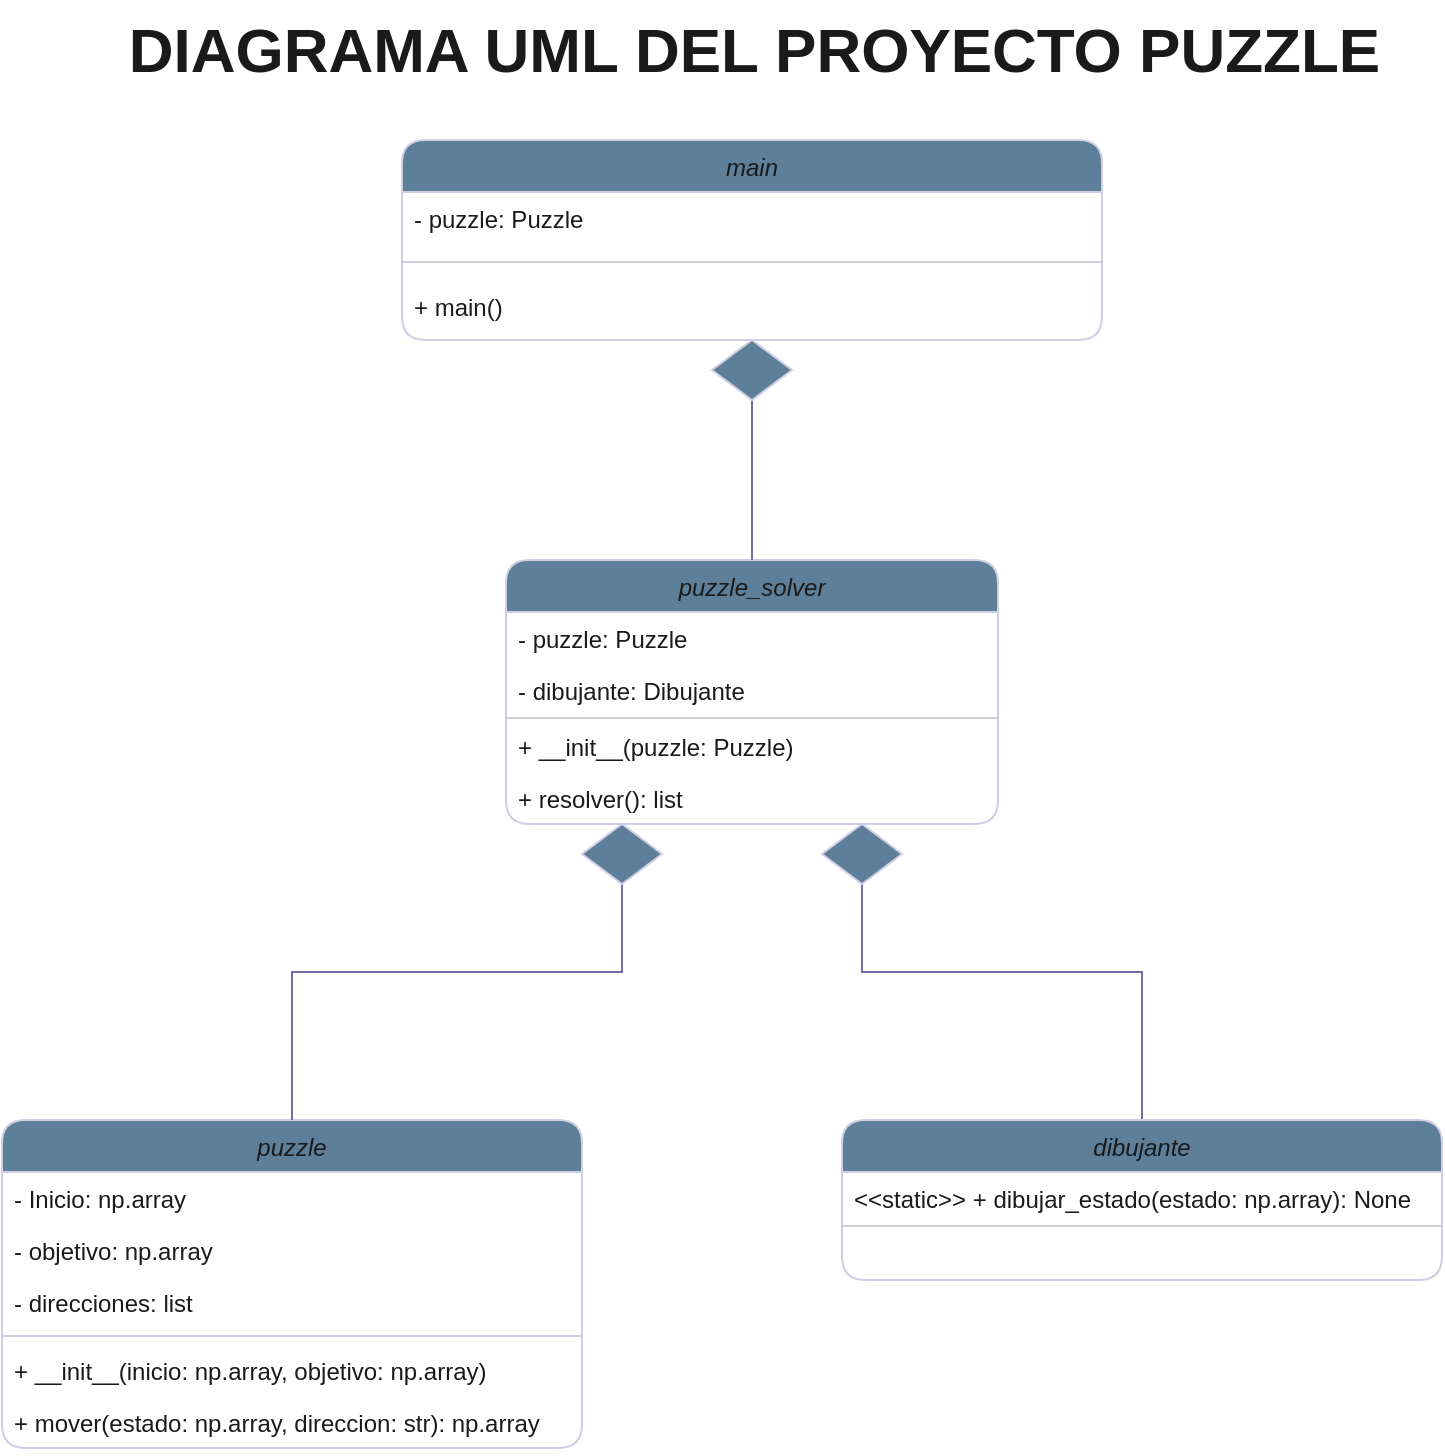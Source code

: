 <mxfile version="22.1.15" type="device">
  <diagram id="C5RBs43oDa-KdzZeNtuy" name="Page-1">
    <mxGraphModel dx="1434" dy="746" grid="1" gridSize="10" guides="1" tooltips="1" connect="1" arrows="1" fold="1" page="1" pageScale="1" pageWidth="827" pageHeight="1169" math="0" shadow="0">
      <root>
        <mxCell id="WIyWlLk6GJQsqaUBKTNV-0" />
        <mxCell id="WIyWlLk6GJQsqaUBKTNV-1" parent="WIyWlLk6GJQsqaUBKTNV-0" />
        <mxCell id="zkfFHV4jXpPFQw0GAbJ--0" value="puzzle" style="swimlane;fontStyle=2;align=center;verticalAlign=top;childLayout=stackLayout;horizontal=1;startSize=26;horizontalStack=0;resizeParent=1;resizeLast=0;collapsible=1;marginBottom=0;rounded=1;shadow=0;strokeWidth=1;labelBackgroundColor=none;fillColor=#5D7F99;strokeColor=#D0CEE2;fontColor=#1A1A1A;" parent="WIyWlLk6GJQsqaUBKTNV-1" vertex="1">
          <mxGeometry x="50" y="690" width="290" height="164" as="geometry">
            <mxRectangle x="220" y="120" width="160" height="26" as="alternateBounds" />
          </mxGeometry>
        </mxCell>
        <mxCell id="zkfFHV4jXpPFQw0GAbJ--1" value="- Inicio: np.array" style="text;align=left;verticalAlign=top;spacingLeft=4;spacingRight=4;overflow=hidden;rotatable=0;points=[[0,0.5],[1,0.5]];portConstraint=eastwest;labelBackgroundColor=none;rounded=1;fontColor=#1A1A1A;" parent="zkfFHV4jXpPFQw0GAbJ--0" vertex="1">
          <mxGeometry y="26" width="290" height="26" as="geometry" />
        </mxCell>
        <mxCell id="zkfFHV4jXpPFQw0GAbJ--2" value="- objetivo: np.array" style="text;align=left;verticalAlign=top;spacingLeft=4;spacingRight=4;overflow=hidden;rotatable=0;points=[[0,0.5],[1,0.5]];portConstraint=eastwest;rounded=1;shadow=0;html=0;labelBackgroundColor=none;fontColor=#1A1A1A;" parent="zkfFHV4jXpPFQw0GAbJ--0" vertex="1">
          <mxGeometry y="52" width="290" height="26" as="geometry" />
        </mxCell>
        <mxCell id="zkfFHV4jXpPFQw0GAbJ--3" value="- direcciones: list " style="text;align=left;verticalAlign=top;spacingLeft=4;spacingRight=4;overflow=hidden;rotatable=0;points=[[0,0.5],[1,0.5]];portConstraint=eastwest;rounded=1;shadow=0;html=0;labelBackgroundColor=none;fontColor=#1A1A1A;" parent="zkfFHV4jXpPFQw0GAbJ--0" vertex="1">
          <mxGeometry y="78" width="290" height="26" as="geometry" />
        </mxCell>
        <mxCell id="zkfFHV4jXpPFQw0GAbJ--4" value="" style="line;html=1;strokeWidth=1;align=left;verticalAlign=middle;spacingTop=-1;spacingLeft=3;spacingRight=3;rotatable=0;labelPosition=right;points=[];portConstraint=eastwest;labelBackgroundColor=none;rounded=1;fillColor=#5D7F99;strokeColor=#D0CEE2;fontColor=#1A1A1A;" parent="zkfFHV4jXpPFQw0GAbJ--0" vertex="1">
          <mxGeometry y="104" width="290" height="8" as="geometry" />
        </mxCell>
        <mxCell id="zkfFHV4jXpPFQw0GAbJ--5" value="+ __init__(inicio: np.array, objetivo: np.array)" style="text;align=left;verticalAlign=top;spacingLeft=4;spacingRight=4;overflow=hidden;rotatable=0;points=[[0,0.5],[1,0.5]];portConstraint=eastwest;labelBackgroundColor=none;rounded=1;fontColor=#1A1A1A;" parent="zkfFHV4jXpPFQw0GAbJ--0" vertex="1">
          <mxGeometry y="112" width="290" height="26" as="geometry" />
        </mxCell>
        <mxCell id="HfaBEtG0C1B9pcBdNKx_-7" value="+ mover(estado: np.array, direccion: str): np.array" style="text;align=left;verticalAlign=top;spacingLeft=4;spacingRight=4;overflow=hidden;rotatable=0;points=[[0,0.5],[1,0.5]];portConstraint=eastwest;labelBackgroundColor=none;rounded=1;fontColor=#1A1A1A;" vertex="1" parent="zkfFHV4jXpPFQw0GAbJ--0">
          <mxGeometry y="138" width="290" height="26" as="geometry" />
        </mxCell>
        <mxCell id="HfaBEtG0C1B9pcBdNKx_-60" style="edgeStyle=orthogonalEdgeStyle;rounded=0;orthogonalLoop=1;jettySize=auto;html=1;entryX=0.5;entryY=0;entryDx=0;entryDy=0;strokeColor=#736CA8;fontColor=#1A1A1A;endArrow=none;endFill=0;" edge="1" parent="WIyWlLk6GJQsqaUBKTNV-1" source="HfaBEtG0C1B9pcBdNKx_-54" target="zkfFHV4jXpPFQw0GAbJ--0">
          <mxGeometry relative="1" as="geometry">
            <Array as="points">
              <mxPoint x="195" y="616" />
            </Array>
          </mxGeometry>
        </mxCell>
        <mxCell id="HfaBEtG0C1B9pcBdNKx_-61" style="edgeStyle=orthogonalEdgeStyle;rounded=0;orthogonalLoop=1;jettySize=auto;html=1;strokeColor=#736CA8;fontColor=#1A1A1A;endArrow=none;endFill=0;" edge="1" parent="WIyWlLk6GJQsqaUBKTNV-1" source="HfaBEtG0C1B9pcBdNKx_-64" target="HfaBEtG0C1B9pcBdNKx_-27">
          <mxGeometry relative="1" as="geometry">
            <Array as="points">
              <mxPoint x="480" y="616" />
              <mxPoint x="620" y="616" />
            </Array>
          </mxGeometry>
        </mxCell>
        <mxCell id="HfaBEtG0C1B9pcBdNKx_-10" value="puzzle_solver" style="swimlane;fontStyle=2;align=center;verticalAlign=top;childLayout=stackLayout;horizontal=1;startSize=26;horizontalStack=0;resizeParent=1;resizeLast=0;collapsible=1;marginBottom=0;rounded=1;shadow=0;strokeWidth=1;labelBackgroundColor=none;fillColor=#5D7F99;strokeColor=#D0CEE2;fontColor=#1A1A1A;" vertex="1" parent="WIyWlLk6GJQsqaUBKTNV-1">
          <mxGeometry x="302" y="410" width="246" height="132" as="geometry">
            <mxRectangle x="220" y="120" width="160" height="26" as="alternateBounds" />
          </mxGeometry>
        </mxCell>
        <mxCell id="HfaBEtG0C1B9pcBdNKx_-11" value="- puzzle: Puzzle " style="text;align=left;verticalAlign=top;spacingLeft=4;spacingRight=4;overflow=hidden;rotatable=0;points=[[0,0.5],[1,0.5]];portConstraint=eastwest;labelBackgroundColor=none;rounded=1;fontColor=#1A1A1A;" vertex="1" parent="HfaBEtG0C1B9pcBdNKx_-10">
          <mxGeometry y="26" width="246" height="26" as="geometry" />
        </mxCell>
        <mxCell id="HfaBEtG0C1B9pcBdNKx_-23" value="- dibujante: Dibujante" style="text;align=left;verticalAlign=top;spacingLeft=4;spacingRight=4;overflow=hidden;rotatable=0;points=[[0,0.5],[1,0.5]];portConstraint=eastwest;labelBackgroundColor=none;rounded=1;fontColor=#1A1A1A;" vertex="1" parent="HfaBEtG0C1B9pcBdNKx_-10">
          <mxGeometry y="52" width="246" height="26" as="geometry" />
        </mxCell>
        <mxCell id="HfaBEtG0C1B9pcBdNKx_-14" value="" style="line;html=1;strokeWidth=1;align=left;verticalAlign=middle;spacingTop=-1;spacingLeft=3;spacingRight=3;rotatable=0;labelPosition=right;points=[];portConstraint=eastwest;labelBackgroundColor=none;rounded=1;fillColor=#5D7F99;strokeColor=#D0CEE2;fontColor=#1A1A1A;" vertex="1" parent="HfaBEtG0C1B9pcBdNKx_-10">
          <mxGeometry y="78" width="246" height="2" as="geometry" />
        </mxCell>
        <mxCell id="HfaBEtG0C1B9pcBdNKx_-24" value="+ __init__(puzzle: Puzzle)" style="text;align=left;verticalAlign=top;spacingLeft=4;spacingRight=4;overflow=hidden;rotatable=0;points=[[0,0.5],[1,0.5]];portConstraint=eastwest;labelBackgroundColor=none;rounded=1;fontColor=#1A1A1A;" vertex="1" parent="HfaBEtG0C1B9pcBdNKx_-10">
          <mxGeometry y="80" width="246" height="26" as="geometry" />
        </mxCell>
        <mxCell id="HfaBEtG0C1B9pcBdNKx_-26" value="+ resolver(): list" style="text;align=left;verticalAlign=top;spacingLeft=4;spacingRight=4;overflow=hidden;rotatable=0;points=[[0,0.5],[1,0.5]];portConstraint=eastwest;labelBackgroundColor=none;rounded=1;fontColor=#1A1A1A;" vertex="1" parent="HfaBEtG0C1B9pcBdNKx_-10">
          <mxGeometry y="106" width="246" height="26" as="geometry" />
        </mxCell>
        <mxCell id="HfaBEtG0C1B9pcBdNKx_-27" value="dibujante" style="swimlane;fontStyle=2;align=center;verticalAlign=top;childLayout=stackLayout;horizontal=1;startSize=26;horizontalStack=0;resizeParent=1;resizeLast=0;collapsible=1;marginBottom=0;rounded=1;shadow=0;strokeWidth=1;labelBackgroundColor=none;fillColor=#5D7F99;strokeColor=#D0CEE2;fontColor=#1A1A1A;" vertex="1" parent="WIyWlLk6GJQsqaUBKTNV-1">
          <mxGeometry x="470" y="690" width="300" height="80" as="geometry">
            <mxRectangle x="220" y="120" width="160" height="26" as="alternateBounds" />
          </mxGeometry>
        </mxCell>
        <mxCell id="HfaBEtG0C1B9pcBdNKx_-28" value="&lt;&lt;static&gt;&gt; + dibujar_estado(estado: np.array): None" style="text;align=left;verticalAlign=top;spacingLeft=4;spacingRight=4;overflow=hidden;rotatable=0;points=[[0,0.5],[1,0.5]];portConstraint=eastwest;labelBackgroundColor=none;rounded=1;fontColor=#1A1A1A;" vertex="1" parent="HfaBEtG0C1B9pcBdNKx_-27">
          <mxGeometry y="26" width="300" height="26" as="geometry" />
        </mxCell>
        <mxCell id="HfaBEtG0C1B9pcBdNKx_-30" value="" style="line;html=1;strokeWidth=1;align=left;verticalAlign=middle;spacingTop=-1;spacingLeft=3;spacingRight=3;rotatable=0;labelPosition=right;points=[];portConstraint=eastwest;labelBackgroundColor=none;rounded=1;fillColor=#5D7F99;strokeColor=#D0CEE2;fontColor=#1A1A1A;" vertex="1" parent="HfaBEtG0C1B9pcBdNKx_-27">
          <mxGeometry y="52" width="300" height="2" as="geometry" />
        </mxCell>
        <mxCell id="HfaBEtG0C1B9pcBdNKx_-47" style="edgeStyle=orthogonalEdgeStyle;rounded=0;orthogonalLoop=1;jettySize=auto;html=1;entryX=0.5;entryY=0;entryDx=0;entryDy=0;strokeColor=none;fontColor=#1A1A1A;" edge="1" parent="WIyWlLk6GJQsqaUBKTNV-1" source="HfaBEtG0C1B9pcBdNKx_-33" target="zkfFHV4jXpPFQw0GAbJ--0">
          <mxGeometry relative="1" as="geometry" />
        </mxCell>
        <mxCell id="HfaBEtG0C1B9pcBdNKx_-58" style="edgeStyle=orthogonalEdgeStyle;rounded=0;orthogonalLoop=1;jettySize=auto;html=1;entryX=0.5;entryY=0;entryDx=0;entryDy=0;strokeColor=#736CA8;fontColor=#1A1A1A;endArrow=none;endFill=0;" edge="1" parent="WIyWlLk6GJQsqaUBKTNV-1" source="HfaBEtG0C1B9pcBdNKx_-53" target="HfaBEtG0C1B9pcBdNKx_-10">
          <mxGeometry relative="1" as="geometry" />
        </mxCell>
        <mxCell id="HfaBEtG0C1B9pcBdNKx_-33" value="main" style="swimlane;fontStyle=2;align=center;verticalAlign=top;childLayout=stackLayout;horizontal=1;startSize=26;horizontalStack=0;resizeParent=1;resizeLast=0;collapsible=1;marginBottom=0;rounded=1;shadow=0;strokeWidth=1;labelBackgroundColor=none;fillColor=#5D7F99;strokeColor=#D0CEE2;fontColor=#1A1A1A;" vertex="1" parent="WIyWlLk6GJQsqaUBKTNV-1">
          <mxGeometry x="250" y="200" width="350" height="100" as="geometry">
            <mxRectangle x="220" y="120" width="160" height="26" as="alternateBounds" />
          </mxGeometry>
        </mxCell>
        <mxCell id="HfaBEtG0C1B9pcBdNKx_-34" value="- puzzle: Puzzle" style="text;align=left;verticalAlign=top;spacingLeft=4;spacingRight=4;overflow=hidden;rotatable=0;points=[[0,0.5],[1,0.5]];portConstraint=eastwest;labelBackgroundColor=none;rounded=1;fontColor=#1A1A1A;" vertex="1" parent="HfaBEtG0C1B9pcBdNKx_-33">
          <mxGeometry y="26" width="350" height="26" as="geometry" />
        </mxCell>
        <mxCell id="HfaBEtG0C1B9pcBdNKx_-35" value="" style="line;html=1;strokeWidth=1;align=left;verticalAlign=middle;spacingTop=-1;spacingLeft=3;spacingRight=3;rotatable=0;labelPosition=right;points=[];portConstraint=eastwest;labelBackgroundColor=none;rounded=1;fillColor=#5D7F99;strokeColor=#D0CEE2;fontColor=#1A1A1A;" vertex="1" parent="HfaBEtG0C1B9pcBdNKx_-33">
          <mxGeometry y="52" width="350" height="18" as="geometry" />
        </mxCell>
        <mxCell id="HfaBEtG0C1B9pcBdNKx_-36" value="+ main() " style="text;align=left;verticalAlign=top;spacingLeft=4;spacingRight=4;overflow=hidden;rotatable=0;points=[[0,0.5],[1,0.5]];portConstraint=eastwest;labelBackgroundColor=none;rounded=1;fontColor=#1A1A1A;" vertex="1" parent="HfaBEtG0C1B9pcBdNKx_-33">
          <mxGeometry y="70" width="350" height="30" as="geometry" />
        </mxCell>
        <mxCell id="HfaBEtG0C1B9pcBdNKx_-40" value="&lt;b&gt;&lt;font style=&quot;font-size: 31px;&quot;&gt;DIAGRAMA UML DEL PROYECTO PUZZLE&amp;nbsp;&lt;/font&gt;&lt;/b&gt;" style="text;html=1;align=center;verticalAlign=middle;resizable=0;points=[];autosize=1;strokeColor=none;fillColor=none;labelBackgroundColor=none;rounded=1;fontColor=#1A1A1A;" vertex="1" parent="WIyWlLk6GJQsqaUBKTNV-1">
          <mxGeometry x="105" y="130" width="650" height="50" as="geometry" />
        </mxCell>
        <mxCell id="HfaBEtG0C1B9pcBdNKx_-53" value="" style="rhombus;whiteSpace=wrap;html=1;strokeColor=#D0CEE2;fontColor=#1A1A1A;fillColor=#5D7F99;" vertex="1" parent="WIyWlLk6GJQsqaUBKTNV-1">
          <mxGeometry x="405" y="300" width="40" height="30" as="geometry" />
        </mxCell>
        <mxCell id="HfaBEtG0C1B9pcBdNKx_-62" value="" style="edgeStyle=orthogonalEdgeStyle;rounded=0;orthogonalLoop=1;jettySize=auto;html=1;entryX=0.5;entryY=0;entryDx=0;entryDy=0;strokeColor=#736CA8;fontColor=#1A1A1A;endArrow=none;endFill=0;" edge="1" parent="WIyWlLk6GJQsqaUBKTNV-1" source="HfaBEtG0C1B9pcBdNKx_-10" target="HfaBEtG0C1B9pcBdNKx_-54">
          <mxGeometry relative="1" as="geometry">
            <mxPoint x="360" y="542" as="sourcePoint" />
            <mxPoint x="195" y="690" as="targetPoint" />
            <Array as="points">
              <mxPoint x="360" y="616" />
            </Array>
          </mxGeometry>
        </mxCell>
        <mxCell id="HfaBEtG0C1B9pcBdNKx_-54" value="" style="rhombus;whiteSpace=wrap;html=1;strokeColor=#D0CEE2;fontColor=#1A1A1A;fillColor=#5D7F99;" vertex="1" parent="WIyWlLk6GJQsqaUBKTNV-1">
          <mxGeometry x="340" y="542" width="40" height="30" as="geometry" />
        </mxCell>
        <mxCell id="HfaBEtG0C1B9pcBdNKx_-64" value="" style="rhombus;whiteSpace=wrap;html=1;strokeColor=#D0CEE2;fontColor=#1A1A1A;fillColor=#5D7F99;" vertex="1" parent="WIyWlLk6GJQsqaUBKTNV-1">
          <mxGeometry x="460" y="542" width="40" height="30" as="geometry" />
        </mxCell>
      </root>
    </mxGraphModel>
  </diagram>
</mxfile>
